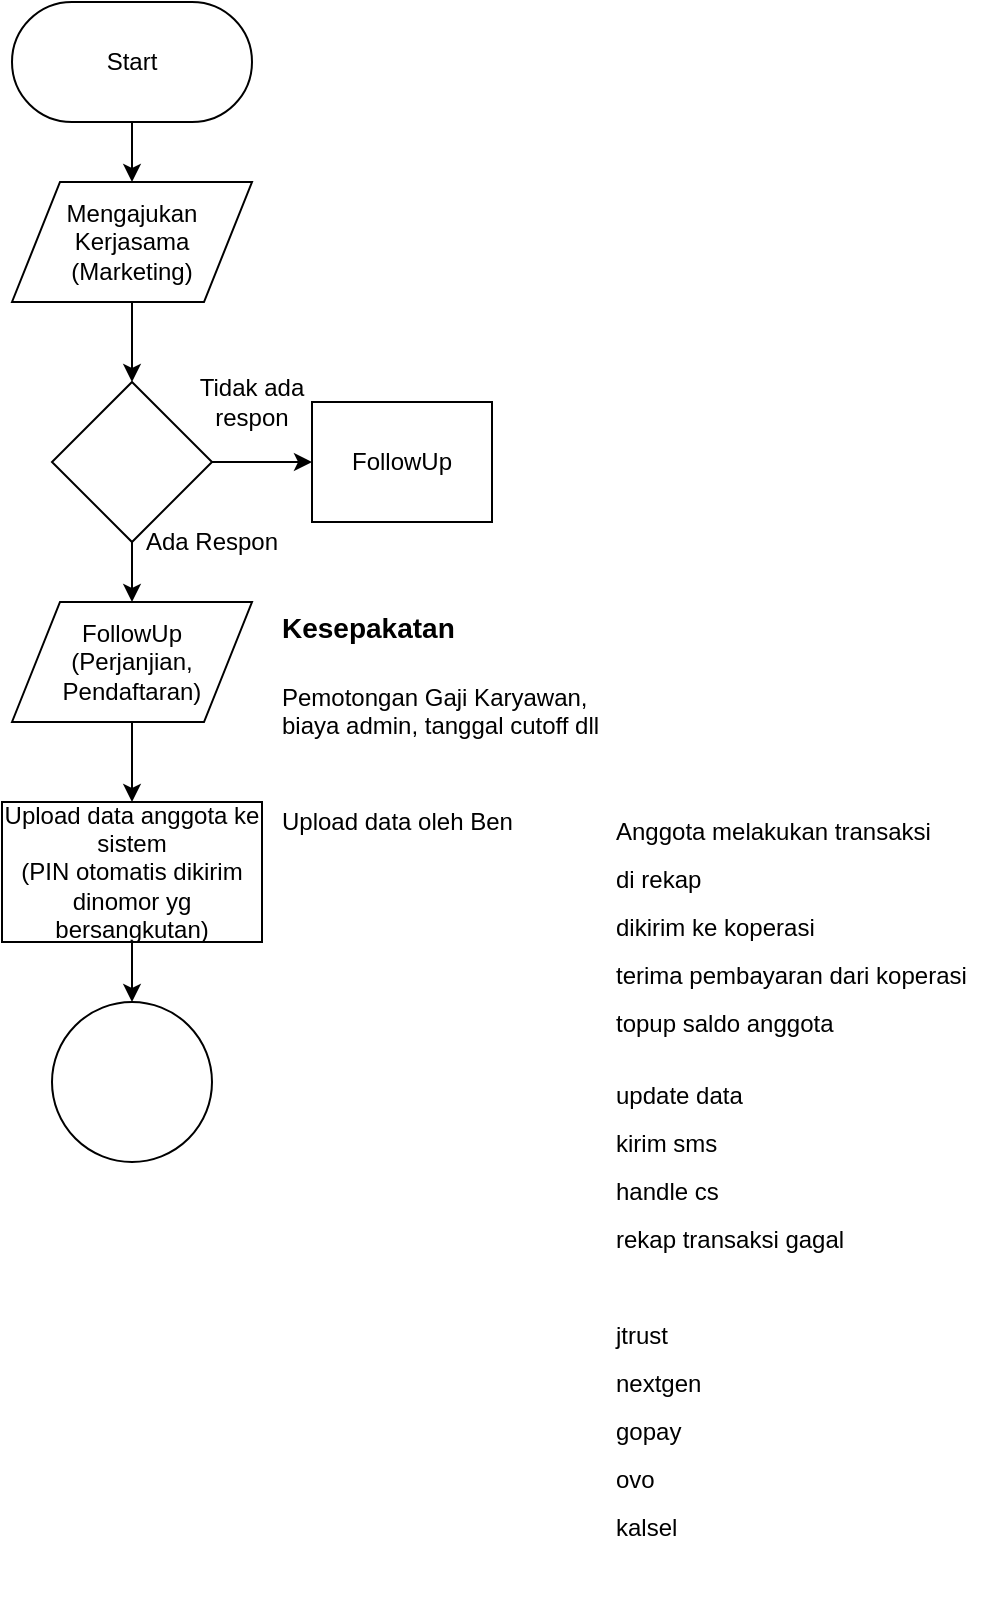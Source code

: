 <mxfile version="12.2.4" type="github" pages="1">
  <diagram id="SikVy1bVol5qIIZG4Op5" name="Page-1">
    <mxGraphModel dx="1355" dy="732" grid="1" gridSize="10" guides="1" tooltips="1" connect="1" arrows="1" fold="1" page="1" pageScale="1" pageWidth="850" pageHeight="1100" math="0" shadow="0">
      <root>
        <mxCell id="0"/>
        <mxCell id="1" parent="0"/>
        <mxCell id="g8O48SXkrSliV69VItdM-21" value="" style="edgeStyle=orthogonalEdgeStyle;rounded=0;orthogonalLoop=1;jettySize=auto;html=1;" parent="1" source="g8O48SXkrSliV69VItdM-3" target="g8O48SXkrSliV69VItdM-4" edge="1">
          <mxGeometry relative="1" as="geometry"/>
        </mxCell>
        <mxCell id="g8O48SXkrSliV69VItdM-3" value="Start" style="rounded=1;whiteSpace=wrap;html=1;arcSize=50;" parent="1" vertex="1">
          <mxGeometry x="20" y="20" width="120" height="60" as="geometry"/>
        </mxCell>
        <mxCell id="g8O48SXkrSliV69VItdM-22" value="" style="edgeStyle=orthogonalEdgeStyle;rounded=0;orthogonalLoop=1;jettySize=auto;html=1;" parent="1" source="g8O48SXkrSliV69VItdM-4" target="g8O48SXkrSliV69VItdM-8" edge="1">
          <mxGeometry relative="1" as="geometry"/>
        </mxCell>
        <mxCell id="g8O48SXkrSliV69VItdM-4" value="&lt;span style=&quot;text-align: left ; white-space: normal&quot;&gt;Mengajukan Kerjasama&lt;/span&gt;&lt;br style=&quot;text-align: left ; white-space: normal&quot;&gt;&lt;span style=&quot;text-align: left ; white-space: normal&quot;&gt;(Marketing)&lt;/span&gt;" style="shape=parallelogram;perimeter=parallelogramPerimeter;whiteSpace=wrap;html=1;" parent="1" vertex="1">
          <mxGeometry x="20" y="110" width="120" height="60" as="geometry"/>
        </mxCell>
        <mxCell id="g8O48SXkrSliV69VItdM-20" value="" style="edgeStyle=orthogonalEdgeStyle;rounded=0;orthogonalLoop=1;jettySize=auto;html=1;" parent="1" source="g8O48SXkrSliV69VItdM-8" target="g8O48SXkrSliV69VItdM-19" edge="1">
          <mxGeometry relative="1" as="geometry"/>
        </mxCell>
        <mxCell id="g8O48SXkrSliV69VItdM-25" value="" style="edgeStyle=orthogonalEdgeStyle;rounded=0;orthogonalLoop=1;jettySize=auto;html=1;" parent="1" source="g8O48SXkrSliV69VItdM-8" target="g8O48SXkrSliV69VItdM-24" edge="1">
          <mxGeometry relative="1" as="geometry"/>
        </mxCell>
        <mxCell id="g8O48SXkrSliV69VItdM-8" value="" style="rhombus;whiteSpace=wrap;html=1;" parent="1" vertex="1">
          <mxGeometry x="40" y="210" width="80" height="80" as="geometry"/>
        </mxCell>
        <mxCell id="g8O48SXkrSliV69VItdM-17" value="Ada Respon" style="text;html=1;strokeColor=none;fillColor=none;align=center;verticalAlign=middle;whiteSpace=wrap;rounded=0;" parent="1" vertex="1">
          <mxGeometry x="80" y="280" width="80" height="20" as="geometry"/>
        </mxCell>
        <mxCell id="g8O48SXkrSliV69VItdM-18" value="Tidak ada respon" style="text;html=1;strokeColor=none;fillColor=none;align=center;verticalAlign=middle;whiteSpace=wrap;rounded=0;" parent="1" vertex="1">
          <mxGeometry x="100" y="210" width="80" height="20" as="geometry"/>
        </mxCell>
        <mxCell id="g8O48SXkrSliV69VItdM-19" value="FollowUp" style="rounded=0;whiteSpace=wrap;html=1;" parent="1" vertex="1">
          <mxGeometry x="170" y="220" width="90" height="60" as="geometry"/>
        </mxCell>
        <mxCell id="g8O48SXkrSliV69VItdM-29" value="" style="edgeStyle=orthogonalEdgeStyle;rounded=0;orthogonalLoop=1;jettySize=auto;html=1;" parent="1" source="g8O48SXkrSliV69VItdM-24" target="g8O48SXkrSliV69VItdM-27" edge="1">
          <mxGeometry relative="1" as="geometry"/>
        </mxCell>
        <mxCell id="g8O48SXkrSliV69VItdM-24" value="FollowUp&lt;br&gt;(Perjanjian, Pendaftaran)" style="shape=parallelogram;perimeter=parallelogramPerimeter;whiteSpace=wrap;html=1;" parent="1" vertex="1">
          <mxGeometry x="20" y="320" width="120" height="60" as="geometry"/>
        </mxCell>
        <mxCell id="g8O48SXkrSliV69VItdM-26" value="&lt;p style=&quot;line-height: 90%&quot;&gt;&lt;/p&gt;&lt;h1&gt;&lt;font style=&quot;font-size: 14px&quot;&gt;Kesepakatan&lt;/font&gt;&lt;/h1&gt;&lt;p&gt;Pemotongan Gaji Karyawan, biaya admin, tanggal cutoff dll&lt;/p&gt;&lt;p&gt;&lt;/p&gt;" style="text;html=1;strokeColor=none;fillColor=none;spacing=5;spacingTop=-20;whiteSpace=wrap;overflow=hidden;rounded=0;" parent="1" vertex="1">
          <mxGeometry x="150" y="310" width="190" height="80" as="geometry"/>
        </mxCell>
        <mxCell id="g8O48SXkrSliV69VItdM-31" value="" style="edgeStyle=orthogonalEdgeStyle;rounded=0;orthogonalLoop=1;jettySize=auto;html=1;" parent="1" source="g8O48SXkrSliV69VItdM-27" target="g8O48SXkrSliV69VItdM-30" edge="1">
          <mxGeometry relative="1" as="geometry"/>
        </mxCell>
        <mxCell id="g8O48SXkrSliV69VItdM-27" value="Upload data anggota ke sistem&lt;br&gt;(PIN otomatis dikirim dinomor yg bersangkutan)" style="rounded=0;whiteSpace=wrap;html=1;" parent="1" vertex="1">
          <mxGeometry x="15" y="420" width="130" height="70" as="geometry"/>
        </mxCell>
        <mxCell id="g8O48SXkrSliV69VItdM-30" value="" style="ellipse;whiteSpace=wrap;html=1;aspect=fixed;" parent="1" vertex="1">
          <mxGeometry x="40" y="520" width="80" height="80" as="geometry"/>
        </mxCell>
        <mxCell id="9d7x-Vta_d24O9nCPlFE-1" value="&lt;br&gt;Upload data oleh Ben" style="text;strokeColor=none;fillColor=none;spacing=5;spacingTop=-21;overflow=hidden;rounded=0;align=left;horizontal=1;verticalAlign=top;fontColor=#000000;labelBackgroundColor=none;html=1;whiteSpace=wrap;" vertex="1" parent="1">
          <mxGeometry x="150" y="420" width="190" height="50" as="geometry"/>
        </mxCell>
        <mxCell id="9d7x-Vta_d24O9nCPlFE-2" value="&lt;p style=&quot;line-height: 100%&quot;&gt;Anggota melakukan transaksi&lt;br&gt;&lt;br&gt;di rekap&lt;br&gt;&lt;br&gt;dikirim ke koperasi&lt;br&gt;&lt;br&gt;terima pembayaran dari koperasi&lt;br&gt;&lt;br&gt;topup saldo anggota&lt;br&gt;&lt;br&gt;&lt;br&gt;update data&lt;br&gt;&lt;br&gt;kirim sms&lt;br&gt;&lt;br&gt;handle cs&lt;/p&gt;&lt;p style=&quot;line-height: 100%&quot;&gt;rekap transaksi gagal&lt;/p&gt;&lt;p style=&quot;line-height: 100%&quot;&gt;&lt;br&gt;&lt;/p&gt;&lt;p style=&quot;line-height: 100%&quot;&gt;jtrust&lt;/p&gt;&lt;p style=&quot;line-height: 100%&quot;&gt;nextgen&lt;/p&gt;&lt;p style=&quot;line-height: 100%&quot;&gt;gopay&lt;/p&gt;&lt;p style=&quot;line-height: 100%&quot;&gt;ovo&lt;/p&gt;&lt;p style=&quot;line-height: 100%&quot;&gt;kalsel&lt;/p&gt;&lt;p style=&quot;line-height: 100%&quot;&gt;&lt;br&gt;&lt;/p&gt;" style="text;strokeColor=none;fillColor=none;align=left;verticalAlign=top;rounded=0;labelBackgroundColor=none;fontColor=#000000;horizontal=1;whiteSpace=wrap;html=1;" vertex="1" parent="1">
          <mxGeometry x="320" y="410" width="190" height="390" as="geometry"/>
        </mxCell>
      </root>
    </mxGraphModel>
  </diagram>
</mxfile>
